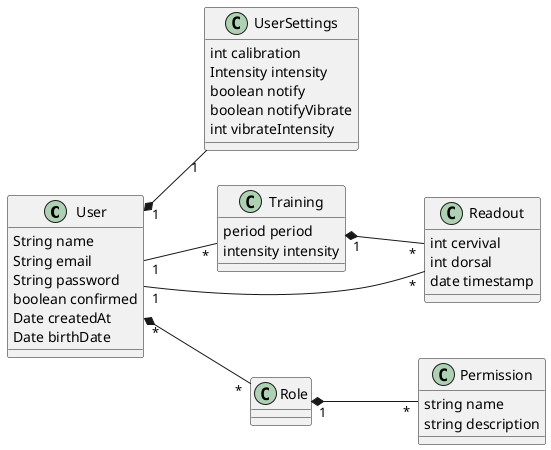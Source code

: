 @startuml
left to right direction 

User "1" *-- "1" UserSettings
User "1" -- "*"  Training 
User "1" -- "*" Readout
Training "1" *-- "*" Readout
Role "1" *-- "*" Permission 
User "*" *-- "*" Role 
class User{
    String name
    String email
    String password
    boolean confirmed
    Date createdAt
    Date birthDate 
  }

class Role {
    
  }

class Permission{
    string name 
    string description 
  }

class UserSettings{
    int calibration 
    Intensity intensity
    boolean notify
    boolean notifyVibrate
    int vibrateIntensity
  }
class Training{
    period period 
    intensity intensity
  }
class Readout{
    int cervival
    int dorsal
    date timestamp
  }
@enduml

